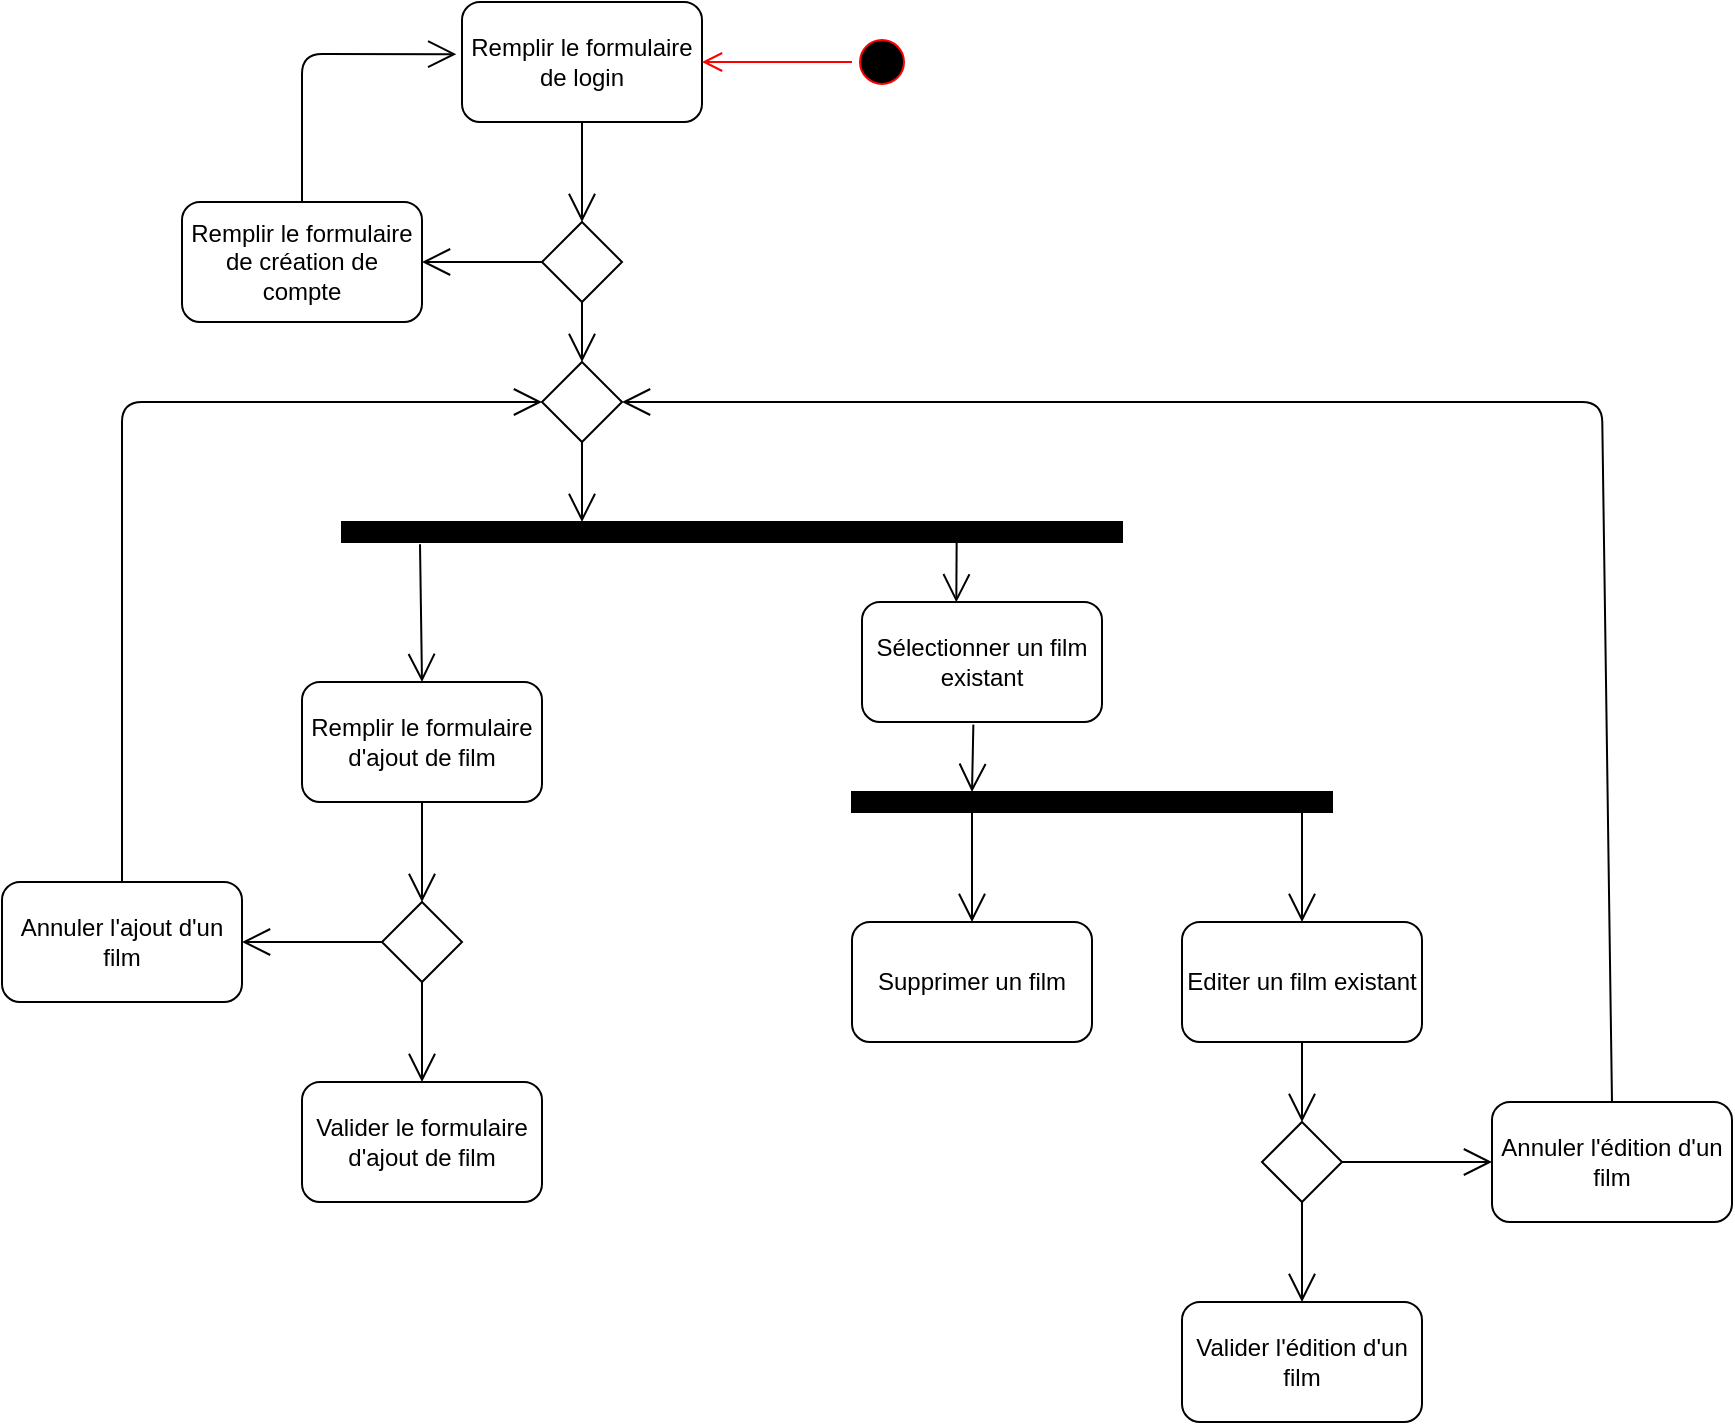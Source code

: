 <mxfile version="12.3.3" type="device" pages="1"><diagram id="lQgMlWgWNaTItTzy7WDh" name="Page-1"><mxGraphModel dx="2104" dy="934" grid="1" gridSize="10" guides="1" tooltips="1" connect="1" arrows="1" fold="1" page="1" pageScale="1" pageWidth="827" pageHeight="1169" math="0" shadow="0"><root><mxCell id="0"/><mxCell id="1" parent="0"/><mxCell id="nn5ZeFIx4-AZ-R0gVAO5-1" value="Remplir le formulaire de login" style="rounded=1;whiteSpace=wrap;html=1;" vertex="1" parent="1"><mxGeometry x="260" y="40" width="120" height="60" as="geometry"/></mxCell><mxCell id="nn5ZeFIx4-AZ-R0gVAO5-6" value="" style="ellipse;html=1;shape=startState;fillColor=#000000;strokeColor=#ff0000;" vertex="1" parent="1"><mxGeometry x="455" y="55" width="30" height="30" as="geometry"/></mxCell><mxCell id="nn5ZeFIx4-AZ-R0gVAO5-7" value="" style="edgeStyle=orthogonalEdgeStyle;html=1;verticalAlign=bottom;endArrow=open;endSize=8;strokeColor=#ff0000;entryX=1;entryY=0.5;entryDx=0;entryDy=0;" edge="1" source="nn5ZeFIx4-AZ-R0gVAO5-6" parent="1" target="nn5ZeFIx4-AZ-R0gVAO5-1"><mxGeometry relative="1" as="geometry"><mxPoint x="390" y="130" as="targetPoint"/></mxGeometry></mxCell><mxCell id="nn5ZeFIx4-AZ-R0gVAO5-8" value="" style="endArrow=open;endFill=1;endSize=12;html=1;exitX=0.5;exitY=1;exitDx=0;exitDy=0;entryX=0.5;entryY=0;entryDx=0;entryDy=0;" edge="1" parent="1" source="nn5ZeFIx4-AZ-R0gVAO5-1" target="nn5ZeFIx4-AZ-R0gVAO5-43"><mxGeometry width="160" relative="1" as="geometry"><mxPoint x="310" y="230" as="sourcePoint"/><mxPoint x="320" y="140" as="targetPoint"/></mxGeometry></mxCell><mxCell id="nn5ZeFIx4-AZ-R0gVAO5-9" value="Remplir le formulaire de création de compte" style="rounded=1;whiteSpace=wrap;html=1;" vertex="1" parent="1"><mxGeometry x="120" y="140" width="120" height="60" as="geometry"/></mxCell><mxCell id="nn5ZeFIx4-AZ-R0gVAO5-10" value="" style="rhombus;whiteSpace=wrap;html=1;" vertex="1" parent="1"><mxGeometry x="300" y="220" width="40" height="40" as="geometry"/></mxCell><mxCell id="nn5ZeFIx4-AZ-R0gVAO5-14" value="" style="endArrow=open;endFill=1;endSize=12;html=1;exitX=0;exitY=0.5;exitDx=0;exitDy=0;entryX=1;entryY=0.5;entryDx=0;entryDy=0;" edge="1" parent="1" source="nn5ZeFIx4-AZ-R0gVAO5-43" target="nn5ZeFIx4-AZ-R0gVAO5-9"><mxGeometry width="160" relative="1" as="geometry"><mxPoint x="170" y="340" as="sourcePoint"/><mxPoint x="330" y="340" as="targetPoint"/></mxGeometry></mxCell><mxCell id="nn5ZeFIx4-AZ-R0gVAO5-15" value="" style="endArrow=open;endFill=1;endSize=12;html=1;exitX=0.5;exitY=0;exitDx=0;exitDy=0;entryX=-0.024;entryY=0.435;entryDx=0;entryDy=0;entryPerimeter=0;" edge="1" parent="1" source="nn5ZeFIx4-AZ-R0gVAO5-9" target="nn5ZeFIx4-AZ-R0gVAO5-1"><mxGeometry width="160" relative="1" as="geometry"><mxPoint x="150" y="170" as="sourcePoint"/><mxPoint x="90" y="170" as="targetPoint"/><Array as="points"><mxPoint x="180" y="66"/></Array></mxGeometry></mxCell><mxCell id="nn5ZeFIx4-AZ-R0gVAO5-16" value="" style="endArrow=open;endFill=1;endSize=12;html=1;exitX=0.5;exitY=1;exitDx=0;exitDy=0;" edge="1" parent="1" source="nn5ZeFIx4-AZ-R0gVAO5-10"><mxGeometry width="160" relative="1" as="geometry"><mxPoint x="120" y="330" as="sourcePoint"/><mxPoint x="320" y="300" as="targetPoint"/></mxGeometry></mxCell><mxCell id="nn5ZeFIx4-AZ-R0gVAO5-17" value="Remplir le formulaire d'ajout de film" style="rounded=1;whiteSpace=wrap;html=1;" vertex="1" parent="1"><mxGeometry x="180" y="380" width="120" height="60" as="geometry"/></mxCell><mxCell id="nn5ZeFIx4-AZ-R0gVAO5-18" value="" style="rhombus;whiteSpace=wrap;html=1;" vertex="1" parent="1"><mxGeometry x="220" y="490" width="40" height="40" as="geometry"/></mxCell><mxCell id="nn5ZeFIx4-AZ-R0gVAO5-19" value="" style="endArrow=open;endFill=1;endSize=12;html=1;exitX=0.5;exitY=1;exitDx=0;exitDy=0;entryX=0.5;entryY=0;entryDx=0;entryDy=0;" edge="1" parent="1" source="nn5ZeFIx4-AZ-R0gVAO5-17" target="nn5ZeFIx4-AZ-R0gVAO5-18"><mxGeometry width="160" relative="1" as="geometry"><mxPoint x="240.5" y="460" as="sourcePoint"/><mxPoint x="240" y="480" as="targetPoint"/></mxGeometry></mxCell><mxCell id="nn5ZeFIx4-AZ-R0gVAO5-20" value="" style="endArrow=open;endFill=1;endSize=12;html=1;exitX=0;exitY=0.5;exitDx=0;exitDy=0;entryX=1;entryY=0.5;entryDx=0;entryDy=0;" edge="1" parent="1" source="nn5ZeFIx4-AZ-R0gVAO5-18" target="nn5ZeFIx4-AZ-R0gVAO5-21"><mxGeometry width="160" relative="1" as="geometry"><mxPoint x="250" y="450" as="sourcePoint"/><mxPoint x="170" y="510" as="targetPoint"/></mxGeometry></mxCell><mxCell id="nn5ZeFIx4-AZ-R0gVAO5-21" value="Annuler l'ajout d'un film" style="rounded=1;whiteSpace=wrap;html=1;" vertex="1" parent="1"><mxGeometry x="30" y="480" width="120" height="60" as="geometry"/></mxCell><mxCell id="nn5ZeFIx4-AZ-R0gVAO5-22" value="" style="endArrow=open;endFill=1;endSize=12;html=1;exitX=0.5;exitY=1;exitDx=0;exitDy=0;" edge="1" parent="1" source="nn5ZeFIx4-AZ-R0gVAO5-18"><mxGeometry width="160" relative="1" as="geometry"><mxPoint x="270" y="520.0" as="sourcePoint"/><mxPoint x="240" y="580" as="targetPoint"/></mxGeometry></mxCell><mxCell id="nn5ZeFIx4-AZ-R0gVAO5-23" value="Valider le formulaire d'ajout de film" style="rounded=1;whiteSpace=wrap;html=1;" vertex="1" parent="1"><mxGeometry x="180" y="580" width="120" height="60" as="geometry"/></mxCell><mxCell id="nn5ZeFIx4-AZ-R0gVAO5-27" value="" style="rounded=0;whiteSpace=wrap;html=1;fillColor=#000000;" vertex="1" parent="1"><mxGeometry x="200" y="300" width="390" height="10" as="geometry"/></mxCell><mxCell id="nn5ZeFIx4-AZ-R0gVAO5-28" value="Editer un film existant" style="rounded=1;whiteSpace=wrap;html=1;fillColor=#FFFFFF;" vertex="1" parent="1"><mxGeometry x="620" y="500" width="120" height="60" as="geometry"/></mxCell><mxCell id="nn5ZeFIx4-AZ-R0gVAO5-29" value="Annuler l'édition d'un film" style="rounded=1;whiteSpace=wrap;html=1;fillColor=#FFFFFF;" vertex="1" parent="1"><mxGeometry x="775" y="590" width="120" height="60" as="geometry"/></mxCell><mxCell id="nn5ZeFIx4-AZ-R0gVAO5-30" value="Valider l'édition d'un film" style="rounded=1;whiteSpace=wrap;html=1;fillColor=#FFFFFF;" vertex="1" parent="1"><mxGeometry x="620" y="690" width="120" height="60" as="geometry"/></mxCell><mxCell id="nn5ZeFIx4-AZ-R0gVAO5-31" value="" style="rhombus;whiteSpace=wrap;html=1;" vertex="1" parent="1"><mxGeometry x="660" y="600" width="40" height="40" as="geometry"/></mxCell><mxCell id="nn5ZeFIx4-AZ-R0gVAO5-33" value="" style="endArrow=open;endFill=1;endSize=12;html=1;exitX=0.5;exitY=1;exitDx=0;exitDy=0;entryX=0.5;entryY=0;entryDx=0;entryDy=0;" edge="1" parent="1" source="nn5ZeFIx4-AZ-R0gVAO5-28" target="nn5ZeFIx4-AZ-R0gVAO5-31"><mxGeometry width="160" relative="1" as="geometry"><mxPoint x="640" y="570" as="sourcePoint"/><mxPoint x="640" y="620" as="targetPoint"/></mxGeometry></mxCell><mxCell id="nn5ZeFIx4-AZ-R0gVAO5-34" value="" style="endArrow=open;endFill=1;endSize=12;html=1;exitX=1;exitY=0.5;exitDx=0;exitDy=0;entryX=0;entryY=0.5;entryDx=0;entryDy=0;" edge="1" parent="1" source="nn5ZeFIx4-AZ-R0gVAO5-31" target="nn5ZeFIx4-AZ-R0gVAO5-29"><mxGeometry width="160" relative="1" as="geometry"><mxPoint x="730" y="620.0" as="sourcePoint"/><mxPoint x="770" y="620" as="targetPoint"/></mxGeometry></mxCell><mxCell id="nn5ZeFIx4-AZ-R0gVAO5-35" value="" style="endArrow=open;endFill=1;endSize=12;html=1;exitX=0.5;exitY=1;exitDx=0;exitDy=0;entryX=0.5;entryY=0;entryDx=0;entryDy=0;" edge="1" parent="1" source="nn5ZeFIx4-AZ-R0gVAO5-31" target="nn5ZeFIx4-AZ-R0gVAO5-30"><mxGeometry width="160" relative="1" as="geometry"><mxPoint x="710" y="630.0" as="sourcePoint"/><mxPoint x="700" y="670" as="targetPoint"/></mxGeometry></mxCell><mxCell id="nn5ZeFIx4-AZ-R0gVAO5-36" value="" style="endArrow=open;endFill=1;endSize=12;html=1;exitX=0.1;exitY=1.11;exitDx=0;exitDy=0;entryX=0.5;entryY=0;entryDx=0;entryDy=0;exitPerimeter=0;" edge="1" parent="1" source="nn5ZeFIx4-AZ-R0gVAO5-27" target="nn5ZeFIx4-AZ-R0gVAO5-17"><mxGeometry width="160" relative="1" as="geometry"><mxPoint x="200" y="320" as="sourcePoint"/><mxPoint x="200" y="370" as="targetPoint"/></mxGeometry></mxCell><mxCell id="nn5ZeFIx4-AZ-R0gVAO5-38" value="" style="endArrow=open;endFill=1;endSize=12;html=1;exitX=0.5;exitY=0;exitDx=0;exitDy=0;entryX=0;entryY=0.5;entryDx=0;entryDy=0;" edge="1" parent="1" source="nn5ZeFIx4-AZ-R0gVAO5-21" target="nn5ZeFIx4-AZ-R0gVAO5-10"><mxGeometry width="160" relative="1" as="geometry"><mxPoint x="110" y="440" as="sourcePoint"/><mxPoint x="40" y="440" as="targetPoint"/><Array as="points"><mxPoint x="90" y="240"/></Array></mxGeometry></mxCell><mxCell id="nn5ZeFIx4-AZ-R0gVAO5-39" value="" style="endArrow=open;endFill=1;endSize=12;html=1;entryX=1;entryY=0.5;entryDx=0;entryDy=0;exitX=0.5;exitY=0;exitDx=0;exitDy=0;" edge="1" parent="1" source="nn5ZeFIx4-AZ-R0gVAO5-29" target="nn5ZeFIx4-AZ-R0gVAO5-10"><mxGeometry width="160" relative="1" as="geometry"><mxPoint x="870" y="250" as="sourcePoint"/><mxPoint x="410" y="500" as="targetPoint"/><Array as="points"><mxPoint x="830" y="240"/></Array></mxGeometry></mxCell><mxCell id="nn5ZeFIx4-AZ-R0gVAO5-40" value="Supprimer un film" style="rounded=1;whiteSpace=wrap;html=1;fillColor=#FFFFFF;" vertex="1" parent="1"><mxGeometry x="455" y="500" width="120" height="60" as="geometry"/></mxCell><mxCell id="nn5ZeFIx4-AZ-R0gVAO5-43" value="" style="rhombus;whiteSpace=wrap;html=1;" vertex="1" parent="1"><mxGeometry x="300" y="150" width="40" height="40" as="geometry"/></mxCell><mxCell id="nn5ZeFIx4-AZ-R0gVAO5-44" value="" style="endArrow=open;endFill=1;endSize=12;html=1;exitX=0.5;exitY=1;exitDx=0;exitDy=0;entryX=0.5;entryY=0;entryDx=0;entryDy=0;" edge="1" parent="1" source="nn5ZeFIx4-AZ-R0gVAO5-43" target="nn5ZeFIx4-AZ-R0gVAO5-10"><mxGeometry width="160" relative="1" as="geometry"><mxPoint x="310" y="180" as="sourcePoint"/><mxPoint x="250" y="180" as="targetPoint"/></mxGeometry></mxCell><mxCell id="nn5ZeFIx4-AZ-R0gVAO5-45" value="" style="rounded=0;whiteSpace=wrap;html=1;fillColor=#000000;" vertex="1" parent="1"><mxGeometry x="455" y="435" width="240" height="10" as="geometry"/></mxCell><mxCell id="nn5ZeFIx4-AZ-R0gVAO5-46" value="Sélectionner un film existant" style="rounded=1;whiteSpace=wrap;html=1;fillColor=#FFFFFF;" vertex="1" parent="1"><mxGeometry x="460" y="340" width="120" height="60" as="geometry"/></mxCell><mxCell id="nn5ZeFIx4-AZ-R0gVAO5-48" value="" style="endArrow=open;endFill=1;endSize=12;html=1;exitX=0.25;exitY=1;exitDx=0;exitDy=0;" edge="1" parent="1" source="nn5ZeFIx4-AZ-R0gVAO5-45" target="nn5ZeFIx4-AZ-R0gVAO5-40"><mxGeometry width="160" relative="1" as="geometry"><mxPoint x="514.5" y="460" as="sourcePoint"/><mxPoint x="514.5" y="500" as="targetPoint"/></mxGeometry></mxCell><mxCell id="nn5ZeFIx4-AZ-R0gVAO5-49" value="" style="endArrow=open;endFill=1;endSize=12;html=1;exitX=0.25;exitY=1;exitDx=0;exitDy=0;entryX=0.5;entryY=0;entryDx=0;entryDy=0;" edge="1" parent="1" target="nn5ZeFIx4-AZ-R0gVAO5-28"><mxGeometry width="160" relative="1" as="geometry"><mxPoint x="680" y="445" as="sourcePoint"/><mxPoint x="680" y="490" as="targetPoint"/></mxGeometry></mxCell><mxCell id="nn5ZeFIx4-AZ-R0gVAO5-50" value="" style="endArrow=open;endFill=1;endSize=12;html=1;exitX=0.464;exitY=1.022;exitDx=0;exitDy=0;exitPerimeter=0;entryX=0.25;entryY=0;entryDx=0;entryDy=0;" edge="1" parent="1" source="nn5ZeFIx4-AZ-R0gVAO5-46" target="nn5ZeFIx4-AZ-R0gVAO5-45"><mxGeometry width="160" relative="1" as="geometry"><mxPoint x="515" y="410" as="sourcePoint"/><mxPoint x="515" y="440" as="targetPoint"/></mxGeometry></mxCell><mxCell id="nn5ZeFIx4-AZ-R0gVAO5-51" value="" style="endArrow=open;endFill=1;endSize=12;html=1;exitX=0.788;exitY=1.017;exitDx=0;exitDy=0;exitPerimeter=0;entryX=0.393;entryY=0.003;entryDx=0;entryDy=0;entryPerimeter=0;" edge="1" parent="1" source="nn5ZeFIx4-AZ-R0gVAO5-27" target="nn5ZeFIx4-AZ-R0gVAO5-46"><mxGeometry width="160" relative="1" as="geometry"><mxPoint x="525.68" y="411.32" as="sourcePoint"/><mxPoint x="525.0" y="445" as="targetPoint"/></mxGeometry></mxCell></root></mxGraphModel></diagram></mxfile>